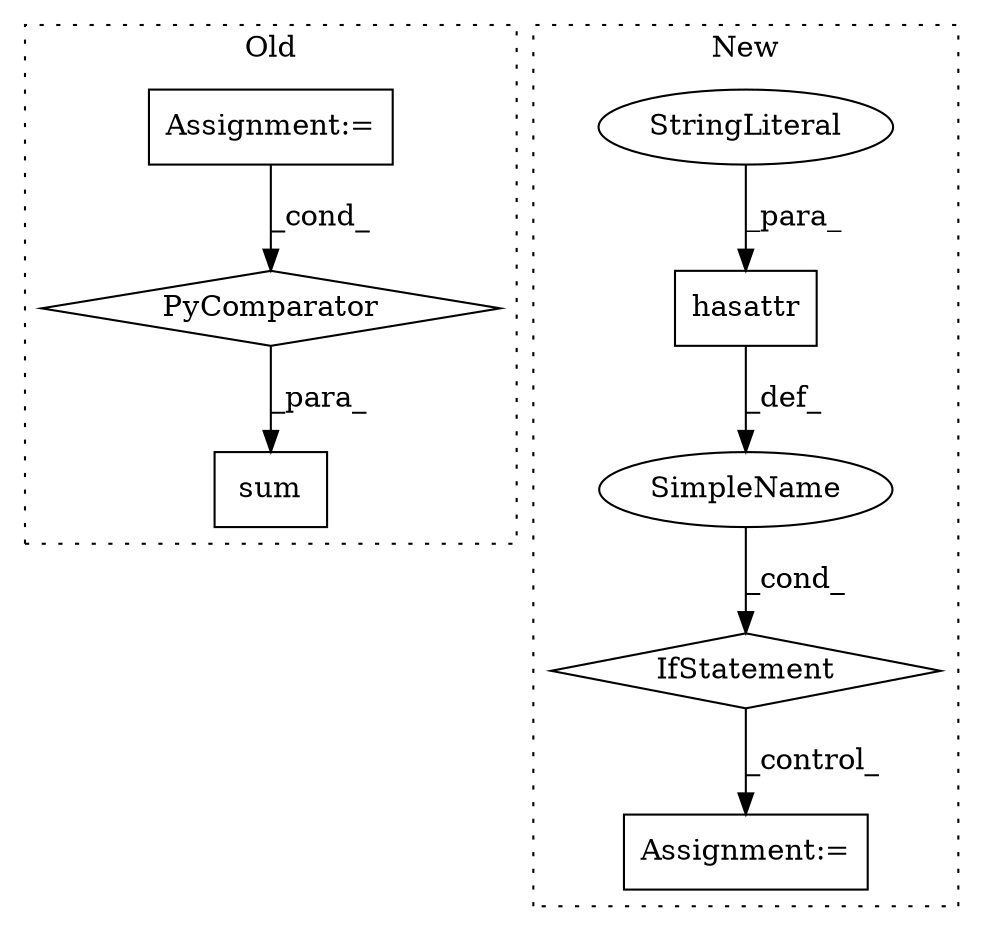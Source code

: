 digraph G {
subgraph cluster0 {
1 [label="sum" a="32" s="2529,2660" l="15,-3" shape="box"];
7 [label="PyComparator" a="113" s="2614" l="40" shape="diamond"];
8 [label="Assignment:=" a="7" s="2614" l="40" shape="box"];
label = "Old";
style="dotted";
}
subgraph cluster1 {
2 [label="hasattr" a="32" s="2697,2716" l="8,1" shape="box"];
3 [label="IfStatement" a="25" s="2693,2717" l="4,2" shape="diamond"];
4 [label="StringLiteral" a="45" s="2707" l="9" shape="ellipse"];
5 [label="Assignment:=" a="7" s="2803" l="2" shape="box"];
6 [label="SimpleName" a="42" s="" l="" shape="ellipse"];
label = "New";
style="dotted";
}
2 -> 6 [label="_def_"];
3 -> 5 [label="_control_"];
4 -> 2 [label="_para_"];
6 -> 3 [label="_cond_"];
7 -> 1 [label="_para_"];
8 -> 7 [label="_cond_"];
}
